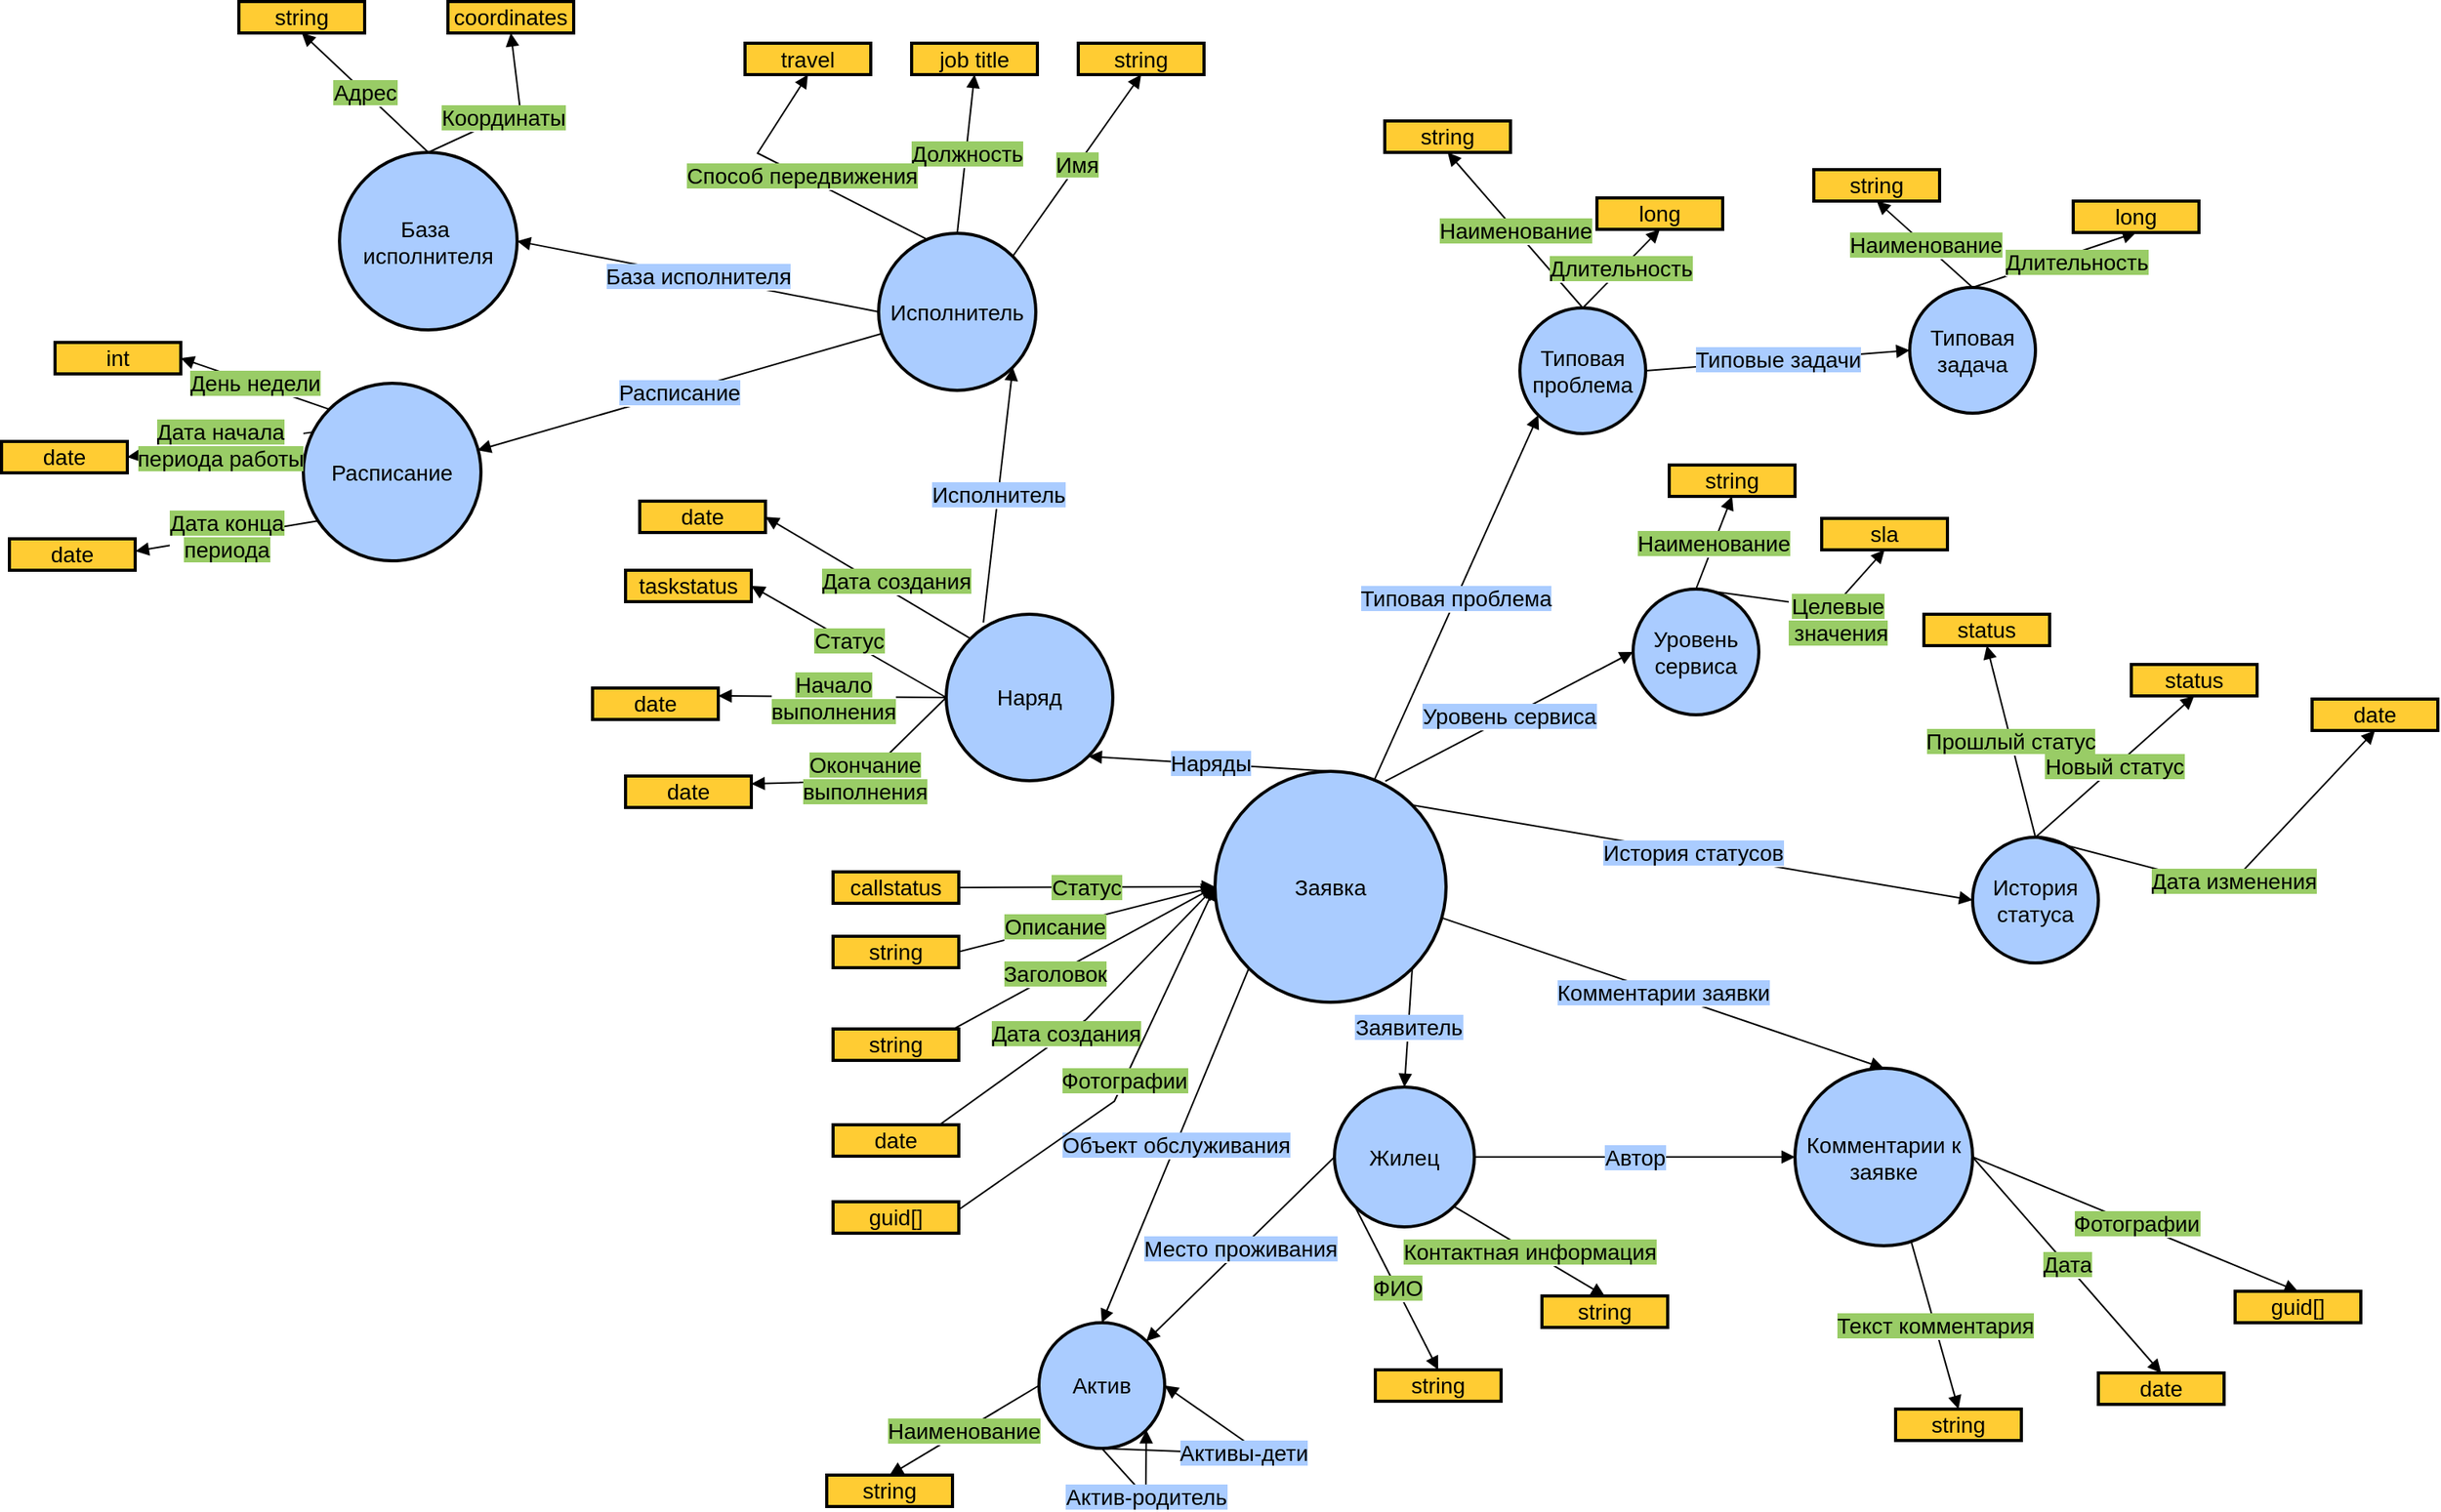 <mxfile version="20.6.2" type="github">
  <diagram id="KUD3AhoBSaxOTvVUXfZx" name="Page-1">
    <mxGraphModel dx="3982" dy="2314" grid="0" gridSize="10" guides="1" tooltips="1" connect="1" arrows="1" fold="1" page="1" pageScale="1" pageWidth="1920" pageHeight="1200" math="0" shadow="0">
      <root>
        <mxCell id="0" />
        <mxCell id="1" parent="0" />
        <mxCell id="smSqM_1HGl521U7xFa03-1" value="Заявка" style="ellipse;whiteSpace=wrap;html=1;rounded=0;shadow=0;glass=0;comic=0;strokeColor=#000000;strokeWidth=2;fillColor=#acf;gradientColor=none;fontSize=14;fontColor=#000000;align=center;" parent="1" vertex="1">
          <mxGeometry x="311" y="435" width="147" height="147" as="geometry" />
        </mxCell>
        <mxCell id="smSqM_1HGl521U7xFa03-2" value="Наряд" style="ellipse;whiteSpace=wrap;html=1;rounded=0;shadow=0;glass=0;comic=0;strokeColor=#000000;strokeWidth=2;fillColor=#acf;gradientColor=none;fontSize=14;fontColor=#000000;align=center;" parent="1" vertex="1">
          <mxGeometry x="140" y="335" width="106" height="106" as="geometry" />
        </mxCell>
        <mxCell id="smSqM_1HGl521U7xFa03-3" value="Исполнитель" style="ellipse;whiteSpace=wrap;html=1;rounded=0;shadow=0;glass=0;comic=0;strokeColor=#000000;strokeWidth=2;fillColor=#acf;gradientColor=none;fontSize=14;fontColor=#000000;align=center;" parent="1" vertex="1">
          <mxGeometry x="97" y="92.5" width="100" height="100" as="geometry" />
        </mxCell>
        <mxCell id="smSqM_1HGl521U7xFa03-4" value="Типовая&lt;br&gt;проблема" style="ellipse;whiteSpace=wrap;html=1;rounded=0;shadow=0;glass=0;comic=0;strokeColor=#000000;strokeWidth=2;fillColor=#acf;gradientColor=none;fontSize=14;fontColor=#000000;align=center;" parent="1" vertex="1">
          <mxGeometry x="505" y="140" width="80" height="80" as="geometry" />
        </mxCell>
        <mxCell id="smSqM_1HGl521U7xFa03-5" value="Типовая задача" style="ellipse;whiteSpace=wrap;html=1;rounded=0;shadow=0;glass=0;comic=0;strokeColor=#000000;strokeWidth=2;fillColor=#acf;gradientColor=none;fontSize=14;fontColor=#000000;align=center;" parent="1" vertex="1">
          <mxGeometry x="753" y="127" width="80" height="80" as="geometry" />
        </mxCell>
        <mxCell id="RWwckuk3q0N2K0_5AZ2J-5" value="&lt;span style=&quot;background-color: rgb(153, 204, 102);&quot;&gt;Заголовок&lt;/span&gt;" style="endArrow=block;html=1;strokeColor=#000000;fontSize=14;fontColor=#000000;endFill=1;rounded=0;entryX=0;entryY=0.5;entryDx=0;entryDy=0;exitX=0.5;exitY=1;exitDx=0;exitDy=0;" parent="1" source="RWwckuk3q0N2K0_5AZ2J-57" target="smSqM_1HGl521U7xFa03-1" edge="1">
          <mxGeometry width="50" height="50" relative="1" as="geometry">
            <mxPoint x="133" y="448" as="sourcePoint" />
            <mxPoint x="282" y="486" as="targetPoint" />
          </mxGeometry>
        </mxCell>
        <mxCell id="RWwckuk3q0N2K0_5AZ2J-7" value="&lt;span style=&quot;background-color: rgb(153 , 204 , 102)&quot;&gt;Описание&lt;br&gt;&lt;/span&gt;" style="endArrow=block;html=1;strokeColor=#000000;fontSize=14;fontColor=#000000;endFill=1;rounded=0;exitX=0.5;exitY=1;exitDx=0;exitDy=0;entryX=0;entryY=0.5;entryDx=0;entryDy=0;" parent="1" source="RWwckuk3q0N2K0_5AZ2J-55" target="smSqM_1HGl521U7xFa03-1" edge="1">
          <mxGeometry width="50" height="50" relative="1" as="geometry">
            <mxPoint x="264" y="408" as="sourcePoint" />
            <mxPoint x="404" y="408" as="targetPoint" />
          </mxGeometry>
        </mxCell>
        <mxCell id="RWwckuk3q0N2K0_5AZ2J-9" value="&lt;span style=&quot;background-color: rgb(153 , 204 , 102)&quot;&gt;Дата создания&lt;/span&gt;" style="endArrow=block;html=1;strokeColor=#000000;fontSize=14;fontColor=#000000;endFill=1;rounded=0;exitX=0.5;exitY=1;exitDx=0;exitDy=0;entryX=0;entryY=0.5;entryDx=0;entryDy=0;" parent="1" source="RWwckuk3q0N2K0_5AZ2J-58" target="smSqM_1HGl521U7xFa03-1" edge="1">
          <mxGeometry width="50" height="50" relative="1" as="geometry">
            <mxPoint x="173" y="497" as="sourcePoint" />
            <mxPoint x="332" y="529" as="targetPoint" />
            <Array as="points">
              <mxPoint x="229" y="593" />
            </Array>
          </mxGeometry>
        </mxCell>
        <mxCell id="RWwckuk3q0N2K0_5AZ2J-12" value="&lt;span style=&quot;background-color: rgb(170 , 204 , 255)&quot;&gt;Наряды&lt;br&gt;&lt;/span&gt;" style="endArrow=block;html=1;strokeColor=#000000;fontSize=14;fontColor=#000000;endFill=1;rounded=0;exitX=0.5;exitY=0;exitDx=0;exitDy=0;entryX=1;entryY=1;entryDx=0;entryDy=0;" parent="1" source="smSqM_1HGl521U7xFa03-1" target="smSqM_1HGl521U7xFa03-2" edge="1">
          <mxGeometry width="50" height="50" relative="1" as="geometry">
            <mxPoint x="290" y="346" as="sourcePoint" />
            <mxPoint x="430" y="346" as="targetPoint" />
          </mxGeometry>
        </mxCell>
        <mxCell id="RWwckuk3q0N2K0_5AZ2J-13" value="Комментарии к заявке" style="ellipse;whiteSpace=wrap;html=1;rounded=0;shadow=0;glass=0;comic=0;strokeColor=#000000;strokeWidth=2;fillColor=#acf;gradientColor=none;fontSize=14;fontColor=#000000;align=center;" parent="1" vertex="1">
          <mxGeometry x="680" y="624" width="113" height="113" as="geometry" />
        </mxCell>
        <mxCell id="RWwckuk3q0N2K0_5AZ2J-14" value="&lt;span style=&quot;background-color: rgb(170 , 204 , 255)&quot;&gt;Типовая проблема&lt;/span&gt;" style="endArrow=block;html=1;strokeColor=#000000;fontSize=14;fontColor=#000000;endFill=1;rounded=0;exitX=0.687;exitY=0.043;exitDx=0;exitDy=0;exitPerimeter=0;entryX=0;entryY=1;entryDx=0;entryDy=0;" parent="1" source="smSqM_1HGl521U7xFa03-1" target="smSqM_1HGl521U7xFa03-4" edge="1">
          <mxGeometry width="50" height="50" relative="1" as="geometry">
            <mxPoint x="451" y="410" as="sourcePoint" />
            <mxPoint x="591" y="410" as="targetPoint" />
          </mxGeometry>
        </mxCell>
        <mxCell id="RWwckuk3q0N2K0_5AZ2J-17" value="&lt;span style=&quot;background-color: rgb(153 , 204 , 102)&quot;&gt;Наименование&lt;/span&gt;" style="endArrow=block;html=1;strokeColor=#000000;fontSize=14;fontColor=#000000;endFill=1;rounded=0;entryX=0.5;entryY=1;entryDx=0;entryDy=0;exitX=0.5;exitY=0;exitDx=0;exitDy=0;" parent="1" source="smSqM_1HGl521U7xFa03-4" target="RWwckuk3q0N2K0_5AZ2J-63" edge="1">
          <mxGeometry width="50" height="50" relative="1" as="geometry">
            <mxPoint x="416" y="147" as="sourcePoint" />
            <mxPoint x="507" y="71" as="targetPoint" />
          </mxGeometry>
        </mxCell>
        <mxCell id="RWwckuk3q0N2K0_5AZ2J-18" value="&lt;span style=&quot;background-color: rgb(153 , 204 , 102)&quot;&gt;Длительность&lt;br&gt;&lt;/span&gt;" style="endArrow=block;html=1;strokeColor=#000000;fontSize=14;fontColor=#000000;endFill=1;rounded=0;exitX=0.5;exitY=0;exitDx=0;exitDy=0;entryX=0.5;entryY=1;entryDx=0;entryDy=0;" parent="1" source="smSqM_1HGl521U7xFa03-4" target="RWwckuk3q0N2K0_5AZ2J-64" edge="1">
          <mxGeometry width="50" height="50" relative="1" as="geometry">
            <mxPoint x="601" y="138" as="sourcePoint" />
            <mxPoint x="634" y="110" as="targetPoint" />
          </mxGeometry>
        </mxCell>
        <mxCell id="RWwckuk3q0N2K0_5AZ2J-21" value="&lt;span style=&quot;background-color: rgb(153, 204, 102);&quot;&gt;Наименование&lt;/span&gt;" style="endArrow=block;html=1;strokeColor=#000000;fontSize=14;fontColor=#000000;endFill=1;rounded=0;exitX=0.5;exitY=0;exitDx=0;exitDy=0;entryX=0.5;entryY=1;entryDx=0;entryDy=0;" parent="1" source="smSqM_1HGl521U7xFa03-5" target="RWwckuk3q0N2K0_5AZ2J-66" edge="1">
          <mxGeometry width="50" height="50" relative="1" as="geometry">
            <mxPoint x="664" y="272" as="sourcePoint" />
            <mxPoint x="778" y="54" as="targetPoint" />
          </mxGeometry>
        </mxCell>
        <mxCell id="RWwckuk3q0N2K0_5AZ2J-22" value="&lt;span style=&quot;background-color: rgb(153 , 204 , 102)&quot;&gt;Длительность&lt;br&gt;&lt;/span&gt;" style="endArrow=block;html=1;strokeColor=#000000;fontSize=14;fontColor=#000000;endFill=1;rounded=0;exitX=0.5;exitY=0;exitDx=0;exitDy=0;entryX=0.5;entryY=1;entryDx=0;entryDy=0;" parent="1" source="smSqM_1HGl521U7xFa03-5" target="RWwckuk3q0N2K0_5AZ2J-67" edge="1">
          <mxGeometry x="0.257" y="-6" width="50" height="50" relative="1" as="geometry">
            <mxPoint x="912" y="198" as="sourcePoint" />
            <mxPoint x="905" y="93" as="targetPoint" />
            <mxPoint x="-1" as="offset" />
          </mxGeometry>
        </mxCell>
        <mxCell id="RWwckuk3q0N2K0_5AZ2J-23" value="&lt;span style=&quot;background-color: rgb(170 , 204 , 255)&quot;&gt;Типовые задачи&lt;/span&gt;" style="endArrow=block;html=1;strokeColor=#000000;fontSize=14;fontColor=#000000;endFill=1;rounded=0;exitX=1;exitY=0.5;exitDx=0;exitDy=0;entryX=0;entryY=0.5;entryDx=0;entryDy=0;" parent="1" source="smSqM_1HGl521U7xFa03-4" target="smSqM_1HGl521U7xFa03-5" edge="1">
          <mxGeometry width="50" height="50" relative="1" as="geometry">
            <mxPoint x="639" y="322" as="sourcePoint" />
            <mxPoint x="779" y="322" as="targetPoint" />
          </mxGeometry>
        </mxCell>
        <mxCell id="RWwckuk3q0N2K0_5AZ2J-24" value="История статуса" style="ellipse;whiteSpace=wrap;html=1;rounded=0;shadow=0;glass=0;comic=0;strokeColor=#000000;strokeWidth=2;fillColor=#acf;gradientColor=none;fontSize=14;fontColor=#000000;align=center;" parent="1" vertex="1">
          <mxGeometry x="793" y="477" width="80" height="80" as="geometry" />
        </mxCell>
        <mxCell id="RWwckuk3q0N2K0_5AZ2J-28" value="&lt;span style=&quot;background-color: rgb(153, 204, 102);&quot;&gt;Прошлый статус&lt;/span&gt;" style="endArrow=block;html=1;strokeColor=#000000;fontSize=14;fontColor=#000000;endFill=1;rounded=0;exitX=0.5;exitY=0;exitDx=0;exitDy=0;entryX=0.5;entryY=1;entryDx=0;entryDy=0;" parent="1" source="RWwckuk3q0N2K0_5AZ2J-24" target="RWwckuk3q0N2K0_5AZ2J-60" edge="1">
          <mxGeometry width="50" height="50" relative="1" as="geometry">
            <mxPoint x="618" y="508" as="sourcePoint" />
            <mxPoint x="758" y="508" as="targetPoint" />
          </mxGeometry>
        </mxCell>
        <mxCell id="RWwckuk3q0N2K0_5AZ2J-29" value="&lt;span style=&quot;background-color: rgb(153 , 204 , 102)&quot;&gt;Новый статус&lt;/span&gt;" style="endArrow=block;html=1;strokeColor=#000000;fontSize=14;fontColor=#000000;endFill=1;rounded=0;exitX=0.5;exitY=0;exitDx=0;exitDy=0;entryX=0.5;entryY=1;entryDx=0;entryDy=0;" parent="1" source="RWwckuk3q0N2K0_5AZ2J-24" target="RWwckuk3q0N2K0_5AZ2J-61" edge="1">
          <mxGeometry width="50" height="50" relative="1" as="geometry">
            <mxPoint x="834" y="578" as="sourcePoint" />
            <mxPoint x="974" y="578" as="targetPoint" />
          </mxGeometry>
        </mxCell>
        <mxCell id="RWwckuk3q0N2K0_5AZ2J-31" value="&lt;span style=&quot;background-color: rgb(153 , 204 , 102)&quot;&gt;Дата изменения&lt;/span&gt;" style="endArrow=block;html=1;strokeColor=#000000;fontSize=14;fontColor=#000000;endFill=1;rounded=0;exitX=0.5;exitY=0;exitDx=0;exitDy=0;entryX=0.5;entryY=1;entryDx=0;entryDy=0;" parent="1" source="RWwckuk3q0N2K0_5AZ2J-24" target="RWwckuk3q0N2K0_5AZ2J-62" edge="1">
          <mxGeometry width="50" height="50" relative="1" as="geometry">
            <mxPoint x="982" y="548" as="sourcePoint" />
            <mxPoint x="1122" y="548" as="targetPoint" />
            <Array as="points">
              <mxPoint x="955" y="509" />
            </Array>
          </mxGeometry>
        </mxCell>
        <mxCell id="RWwckuk3q0N2K0_5AZ2J-32" value="&lt;span style=&quot;background-color: rgb(170 , 204 , 255)&quot;&gt;История статусов&lt;/span&gt;" style="endArrow=block;html=1;strokeColor=#000000;fontSize=14;fontColor=#000000;endFill=1;rounded=0;exitX=1;exitY=0;exitDx=0;exitDy=0;entryX=0;entryY=0.5;entryDx=0;entryDy=0;" parent="1" source="smSqM_1HGl521U7xFa03-1" target="RWwckuk3q0N2K0_5AZ2J-24" edge="1">
          <mxGeometry width="50" height="50" relative="1" as="geometry">
            <mxPoint x="581" y="530" as="sourcePoint" />
            <mxPoint x="721" y="530" as="targetPoint" />
          </mxGeometry>
        </mxCell>
        <mxCell id="RWwckuk3q0N2K0_5AZ2J-33" value="Жилец" style="ellipse;whiteSpace=wrap;html=1;rounded=0;shadow=0;glass=0;comic=0;strokeColor=#000000;strokeWidth=2;fillColor=#acf;gradientColor=none;fontSize=14;fontColor=#000000;align=center;" parent="1" vertex="1">
          <mxGeometry x="387" y="636" width="89" height="89" as="geometry" />
        </mxCell>
        <mxCell id="RWwckuk3q0N2K0_5AZ2J-38" value="&lt;span style=&quot;background-color: rgb(153 , 204 , 102)&quot;&gt;ФИО&lt;/span&gt;" style="endArrow=block;html=1;strokeColor=#000000;fontSize=14;fontColor=#000000;endFill=1;rounded=0;entryX=0.5;entryY=0;entryDx=0;entryDy=0;exitX=0;exitY=1;exitDx=0;exitDy=0;" parent="1" source="RWwckuk3q0N2K0_5AZ2J-33" target="RWwckuk3q0N2K0_5AZ2J-75" edge="1">
          <mxGeometry width="50" height="50" relative="1" as="geometry">
            <mxPoint x="335" y="709" as="sourcePoint" />
            <mxPoint x="440" y="798" as="targetPoint" />
          </mxGeometry>
        </mxCell>
        <mxCell id="RWwckuk3q0N2K0_5AZ2J-39" value="&lt;span style=&quot;background-color: rgb(153 , 204 , 102)&quot;&gt;Контактная информация&lt;/span&gt;" style="endArrow=block;html=1;strokeColor=#000000;fontSize=14;fontColor=#000000;endFill=1;rounded=0;exitX=1;exitY=1;exitDx=0;exitDy=0;entryX=0.5;entryY=0;entryDx=0;entryDy=0;" parent="1" source="RWwckuk3q0N2K0_5AZ2J-33" target="RWwckuk3q0N2K0_5AZ2J-76" edge="1">
          <mxGeometry width="50" height="50" relative="1" as="geometry">
            <mxPoint x="583" y="723" as="sourcePoint" />
            <mxPoint x="587" y="802" as="targetPoint" />
          </mxGeometry>
        </mxCell>
        <mxCell id="RWwckuk3q0N2K0_5AZ2J-40" value="Актив" style="ellipse;whiteSpace=wrap;html=1;rounded=0;shadow=0;glass=0;comic=0;strokeColor=#000000;strokeWidth=2;fillColor=#acf;gradientColor=none;fontSize=14;fontColor=#000000;align=center;" parent="1" vertex="1">
          <mxGeometry x="199" y="786" width="80" height="80" as="geometry" />
        </mxCell>
        <mxCell id="RWwckuk3q0N2K0_5AZ2J-42" value="&lt;span style=&quot;background-color: rgb(170 , 204 , 255)&quot;&gt;Актив-родитель&lt;/span&gt;" style="endArrow=block;html=1;strokeColor=#000000;fontSize=14;fontColor=#000000;endFill=1;rounded=0;exitX=0.5;exitY=1;exitDx=0;exitDy=0;entryX=1;entryY=1;entryDx=0;entryDy=0;" parent="1" source="RWwckuk3q0N2K0_5AZ2J-40" target="RWwckuk3q0N2K0_5AZ2J-40" edge="1">
          <mxGeometry width="50" height="50" relative="1" as="geometry">
            <mxPoint x="53" y="725" as="sourcePoint" />
            <mxPoint x="193" y="725" as="targetPoint" />
            <Array as="points">
              <mxPoint x="267" y="897" />
            </Array>
          </mxGeometry>
        </mxCell>
        <mxCell id="RWwckuk3q0N2K0_5AZ2J-43" value="&lt;span style=&quot;background-color: rgb(170 , 204 , 255)&quot;&gt;Активы-дети&lt;/span&gt;" style="endArrow=block;html=1;strokeColor=#000000;fontSize=14;fontColor=#000000;endFill=1;rounded=0;exitX=0.5;exitY=1;exitDx=0;exitDy=0;entryX=1;entryY=0.5;entryDx=0;entryDy=0;" parent="1" source="RWwckuk3q0N2K0_5AZ2J-40" target="RWwckuk3q0N2K0_5AZ2J-40" edge="1">
          <mxGeometry width="50" height="50" relative="1" as="geometry">
            <mxPoint x="94" y="919" as="sourcePoint" />
            <mxPoint x="234" y="919" as="targetPoint" />
            <Array as="points">
              <mxPoint x="342" y="870" />
            </Array>
          </mxGeometry>
        </mxCell>
        <mxCell id="RWwckuk3q0N2K0_5AZ2J-45" value="&lt;span style=&quot;background-color: rgb(153 , 204 , 102)&quot;&gt;Наименование&lt;/span&gt;" style="endArrow=block;html=1;strokeColor=#000000;fontSize=14;fontColor=#000000;endFill=1;rounded=0;entryX=0.5;entryY=0;entryDx=0;entryDy=0;exitX=0;exitY=0.5;exitDx=0;exitDy=0;" parent="1" source="RWwckuk3q0N2K0_5AZ2J-40" target="RWwckuk3q0N2K0_5AZ2J-77" edge="1">
          <mxGeometry width="50" height="50" relative="1" as="geometry">
            <mxPoint x="21" y="807" as="sourcePoint" />
            <mxPoint x="106" y="890" as="targetPoint" />
          </mxGeometry>
        </mxCell>
        <mxCell id="RWwckuk3q0N2K0_5AZ2J-46" value="&lt;span style=&quot;background-color: rgb(170 , 204 , 255)&quot;&gt;Место проживания&lt;/span&gt;" style="endArrow=block;html=1;strokeColor=#000000;fontSize=14;fontColor=#000000;endFill=1;rounded=0;exitX=0;exitY=0.5;exitDx=0;exitDy=0;entryX=1;entryY=0;entryDx=0;entryDy=0;" parent="1" source="RWwckuk3q0N2K0_5AZ2J-33" target="RWwckuk3q0N2K0_5AZ2J-40" edge="1">
          <mxGeometry width="50" height="50" relative="1" as="geometry">
            <mxPoint x="201" y="720" as="sourcePoint" />
            <mxPoint x="341" y="720" as="targetPoint" />
          </mxGeometry>
        </mxCell>
        <mxCell id="RWwckuk3q0N2K0_5AZ2J-47" value="&lt;span style=&quot;background-color: rgb(170, 204, 255);&quot;&gt;Заявитель&lt;/span&gt;" style="endArrow=block;html=1;strokeColor=#000000;fontSize=14;fontColor=#000000;endFill=1;rounded=0;entryX=0.5;entryY=0;entryDx=0;entryDy=0;exitX=1;exitY=1;exitDx=0;exitDy=0;" parent="1" source="smSqM_1HGl521U7xFa03-1" target="RWwckuk3q0N2K0_5AZ2J-33" edge="1">
          <mxGeometry width="50" height="50" relative="1" as="geometry">
            <mxPoint x="398" y="680" as="sourcePoint" />
            <mxPoint x="538" y="680" as="targetPoint" />
          </mxGeometry>
        </mxCell>
        <mxCell id="RWwckuk3q0N2K0_5AZ2J-48" value="&lt;span style=&quot;background-color: rgb(170, 204, 255);&quot;&gt;Объект обслуживания&lt;/span&gt;" style="endArrow=block;html=1;strokeColor=#000000;fontSize=14;fontColor=#000000;endFill=1;rounded=0;entryX=0.5;entryY=0;entryDx=0;entryDy=0;exitX=0;exitY=1;exitDx=0;exitDy=0;" parent="1" source="smSqM_1HGl521U7xFa03-1" target="RWwckuk3q0N2K0_5AZ2J-40" edge="1">
          <mxGeometry width="50" height="50" relative="1" as="geometry">
            <mxPoint x="348" y="779" as="sourcePoint" />
            <mxPoint x="488" y="779" as="targetPoint" />
          </mxGeometry>
        </mxCell>
        <mxCell id="RWwckuk3q0N2K0_5AZ2J-50" value="&lt;span style=&quot;background-color: rgb(170 , 204 , 255)&quot;&gt;Комментарии заявки&lt;/span&gt;" style="endArrow=block;html=1;strokeColor=#000000;fontSize=14;fontColor=#000000;endFill=1;rounded=0;exitX=0.977;exitY=0.633;exitDx=0;exitDy=0;exitPerimeter=0;entryX=0.5;entryY=0;entryDx=0;entryDy=0;" parent="1" source="smSqM_1HGl521U7xFa03-1" target="RWwckuk3q0N2K0_5AZ2J-13" edge="1">
          <mxGeometry width="50" height="50" relative="1" as="geometry">
            <mxPoint x="524" y="597" as="sourcePoint" />
            <mxPoint x="664" y="597" as="targetPoint" />
          </mxGeometry>
        </mxCell>
        <mxCell id="RWwckuk3q0N2K0_5AZ2J-51" value="&lt;span style=&quot;background-color: rgb(170 , 204 , 255)&quot;&gt;Автор&lt;br&gt;&lt;/span&gt;" style="endArrow=block;html=1;strokeColor=#000000;fontSize=14;fontColor=#000000;endFill=1;rounded=0;exitX=1;exitY=0.5;exitDx=0;exitDy=0;entryX=0;entryY=0.5;entryDx=0;entryDy=0;" parent="1" source="RWwckuk3q0N2K0_5AZ2J-33" target="RWwckuk3q0N2K0_5AZ2J-13" edge="1">
          <mxGeometry width="50" height="50" relative="1" as="geometry">
            <mxPoint x="516" y="662" as="sourcePoint" />
            <mxPoint x="656" y="662" as="targetPoint" />
          </mxGeometry>
        </mxCell>
        <mxCell id="RWwckuk3q0N2K0_5AZ2J-53" value="&lt;span style=&quot;background-color: rgb(153 , 204 , 102)&quot;&gt;Текст комментария&lt;/span&gt;" style="endArrow=block;html=1;strokeColor=#000000;fontSize=14;fontColor=#000000;endFill=1;rounded=0;exitX=0.655;exitY=0.979;exitDx=0;exitDy=0;exitPerimeter=0;entryX=0.5;entryY=0;entryDx=0;entryDy=0;" parent="1" source="RWwckuk3q0N2K0_5AZ2J-13" target="RWwckuk3q0N2K0_5AZ2J-70" edge="1">
          <mxGeometry width="50" height="50" relative="1" as="geometry">
            <mxPoint x="797" y="768" as="sourcePoint" />
            <mxPoint x="793" y="857" as="targetPoint" />
          </mxGeometry>
        </mxCell>
        <mxCell id="RWwckuk3q0N2K0_5AZ2J-55" value="string" style="whiteSpace=wrap;html=1;rounded=0;shadow=0;glass=0;comic=0;strokeColor=#000000;strokeWidth=2;fillColor=#fc3;gradientColor=none;fontSize=14;fontColor=#000000;align=center;" parent="1" vertex="1">
          <mxGeometry x="68" y="540" width="80" height="20" as="geometry" />
        </mxCell>
        <mxCell id="RWwckuk3q0N2K0_5AZ2J-57" value="string" style="whiteSpace=wrap;html=1;rounded=0;shadow=0;glass=0;comic=0;strokeColor=#000000;strokeWidth=2;fillColor=#fc3;gradientColor=none;fontSize=14;fontColor=#000000;align=center;" parent="1" vertex="1">
          <mxGeometry x="68" y="599" width="80" height="20" as="geometry" />
        </mxCell>
        <mxCell id="RWwckuk3q0N2K0_5AZ2J-58" value="date" style="whiteSpace=wrap;html=1;rounded=0;shadow=0;glass=0;comic=0;strokeColor=#000000;strokeWidth=2;fillColor=#fc3;gradientColor=none;fontSize=14;fontColor=#000000;align=center;" parent="1" vertex="1">
          <mxGeometry x="68" y="660" width="80" height="20" as="geometry" />
        </mxCell>
        <mxCell id="RWwckuk3q0N2K0_5AZ2J-60" value="status" style="whiteSpace=wrap;html=1;rounded=0;shadow=0;glass=0;comic=0;strokeColor=#000000;strokeWidth=2;fillColor=#fc3;gradientColor=none;fontSize=14;fontColor=#000000;align=center;" parent="1" vertex="1">
          <mxGeometry x="762" y="335" width="80" height="20" as="geometry" />
        </mxCell>
        <mxCell id="RWwckuk3q0N2K0_5AZ2J-61" value="status" style="whiteSpace=wrap;html=1;rounded=0;shadow=0;glass=0;comic=0;strokeColor=#000000;strokeWidth=2;fillColor=#fc3;gradientColor=none;fontSize=14;fontColor=#000000;align=center;" parent="1" vertex="1">
          <mxGeometry x="894" y="367" width="80" height="20" as="geometry" />
        </mxCell>
        <mxCell id="RWwckuk3q0N2K0_5AZ2J-62" value="date" style="whiteSpace=wrap;html=1;rounded=0;shadow=0;glass=0;comic=0;strokeColor=#000000;strokeWidth=2;fillColor=#fc3;gradientColor=none;fontSize=14;fontColor=#000000;align=center;" parent="1" vertex="1">
          <mxGeometry x="1009" y="389" width="80" height="20" as="geometry" />
        </mxCell>
        <mxCell id="RWwckuk3q0N2K0_5AZ2J-63" value="string" style="whiteSpace=wrap;html=1;rounded=0;shadow=0;glass=0;comic=0;strokeColor=#000000;strokeWidth=2;fillColor=#fc3;gradientColor=none;fontSize=14;fontColor=#000000;align=center;" parent="1" vertex="1">
          <mxGeometry x="419" y="21" width="80" height="20" as="geometry" />
        </mxCell>
        <mxCell id="RWwckuk3q0N2K0_5AZ2J-64" value="long" style="whiteSpace=wrap;html=1;rounded=0;shadow=0;glass=0;comic=0;strokeColor=#000000;strokeWidth=2;fillColor=#fc3;gradientColor=none;fontSize=14;fontColor=#000000;align=center;" parent="1" vertex="1">
          <mxGeometry x="554" y="70" width="80" height="20" as="geometry" />
        </mxCell>
        <mxCell id="RWwckuk3q0N2K0_5AZ2J-66" value="string" style="whiteSpace=wrap;html=1;rounded=0;shadow=0;glass=0;comic=0;strokeColor=#000000;strokeWidth=2;fillColor=#fc3;gradientColor=none;fontSize=14;fontColor=#000000;align=center;" parent="1" vertex="1">
          <mxGeometry x="692" y="52" width="80" height="20" as="geometry" />
        </mxCell>
        <mxCell id="RWwckuk3q0N2K0_5AZ2J-67" value="long" style="whiteSpace=wrap;html=1;rounded=0;shadow=0;glass=0;comic=0;strokeColor=#000000;strokeWidth=2;fillColor=#fc3;gradientColor=none;fontSize=14;fontColor=#000000;align=center;" parent="1" vertex="1">
          <mxGeometry x="857" y="72" width="80" height="20" as="geometry" />
        </mxCell>
        <mxCell id="RWwckuk3q0N2K0_5AZ2J-70" value="string" style="whiteSpace=wrap;html=1;rounded=0;shadow=0;glass=0;comic=0;strokeColor=#000000;strokeWidth=2;fillColor=#fc3;gradientColor=none;fontSize=14;fontColor=#000000;align=center;" parent="1" vertex="1">
          <mxGeometry x="744" y="841" width="80" height="20" as="geometry" />
        </mxCell>
        <mxCell id="RWwckuk3q0N2K0_5AZ2J-71" value="date" style="whiteSpace=wrap;html=1;rounded=0;shadow=0;glass=0;comic=0;strokeColor=#000000;strokeWidth=2;fillColor=#fc3;gradientColor=none;fontSize=14;fontColor=#000000;align=center;" parent="1" vertex="1">
          <mxGeometry x="873" y="818" width="80" height="20" as="geometry" />
        </mxCell>
        <mxCell id="RWwckuk3q0N2K0_5AZ2J-72" value="&lt;span style=&quot;background-color: rgb(153, 204, 102);&quot;&gt;Дата&lt;/span&gt;" style="endArrow=block;html=1;strokeColor=#000000;fontSize=14;fontColor=#000000;endFill=1;rounded=0;exitX=1;exitY=0.5;exitDx=0;exitDy=0;entryX=0.5;entryY=0;entryDx=0;entryDy=0;" parent="1" source="RWwckuk3q0N2K0_5AZ2J-13" target="RWwckuk3q0N2K0_5AZ2J-71" edge="1">
          <mxGeometry width="50" height="50" relative="1" as="geometry">
            <mxPoint x="866" y="731" as="sourcePoint" />
            <mxPoint x="1006" y="731" as="targetPoint" />
          </mxGeometry>
        </mxCell>
        <mxCell id="RWwckuk3q0N2K0_5AZ2J-73" value="guid[]" style="whiteSpace=wrap;html=1;rounded=0;shadow=0;glass=0;comic=0;strokeColor=#000000;strokeWidth=2;fillColor=#fc3;gradientColor=none;fontSize=14;fontColor=#000000;align=center;" parent="1" vertex="1">
          <mxGeometry x="960" y="766" width="80" height="20" as="geometry" />
        </mxCell>
        <mxCell id="RWwckuk3q0N2K0_5AZ2J-74" value="&lt;span style=&quot;background-color: rgb(153 , 204 , 102)&quot;&gt;Фотографии&lt;/span&gt;" style="endArrow=block;html=1;strokeColor=#000000;fontSize=14;fontColor=#000000;endFill=1;rounded=0;exitX=1;exitY=0.5;exitDx=0;exitDy=0;entryX=0.5;entryY=0;entryDx=0;entryDy=0;" parent="1" source="RWwckuk3q0N2K0_5AZ2J-13" target="RWwckuk3q0N2K0_5AZ2J-73" edge="1">
          <mxGeometry width="50" height="50" relative="1" as="geometry">
            <mxPoint x="889" y="683" as="sourcePoint" />
            <mxPoint x="1029" y="683" as="targetPoint" />
          </mxGeometry>
        </mxCell>
        <mxCell id="RWwckuk3q0N2K0_5AZ2J-75" value="string" style="whiteSpace=wrap;html=1;rounded=0;shadow=0;glass=0;comic=0;strokeColor=#000000;strokeWidth=2;fillColor=#fc3;gradientColor=none;fontSize=14;fontColor=#000000;align=center;" parent="1" vertex="1">
          <mxGeometry x="413" y="816" width="80" height="20" as="geometry" />
        </mxCell>
        <mxCell id="RWwckuk3q0N2K0_5AZ2J-76" value="string" style="whiteSpace=wrap;html=1;rounded=0;shadow=0;glass=0;comic=0;strokeColor=#000000;strokeWidth=2;fillColor=#fc3;gradientColor=none;fontSize=14;fontColor=#000000;align=center;" parent="1" vertex="1">
          <mxGeometry x="519" y="769" width="80" height="20" as="geometry" />
        </mxCell>
        <mxCell id="RWwckuk3q0N2K0_5AZ2J-77" value="string" style="whiteSpace=wrap;html=1;rounded=0;shadow=0;glass=0;comic=0;strokeColor=#000000;strokeWidth=2;fillColor=#fc3;gradientColor=none;fontSize=14;fontColor=#000000;align=center;" parent="1" vertex="1">
          <mxGeometry x="64" y="883" width="80" height="20" as="geometry" />
        </mxCell>
        <mxCell id="RWwckuk3q0N2K0_5AZ2J-79" value="&lt;span style=&quot;background-color: rgb(170 , 204 , 255)&quot;&gt;Исполнитель&lt;/span&gt;" style="endArrow=block;html=1;strokeColor=#000000;fontSize=14;fontColor=#000000;endFill=1;rounded=0;exitX=0.223;exitY=0.05;exitDx=0;exitDy=0;exitPerimeter=0;entryX=1;entryY=1;entryDx=0;entryDy=0;" parent="1" source="smSqM_1HGl521U7xFa03-2" target="smSqM_1HGl521U7xFa03-3" edge="1">
          <mxGeometry width="50" height="50" relative="1" as="geometry">
            <mxPoint x="197" y="128" as="sourcePoint" />
            <mxPoint x="337" y="128" as="targetPoint" />
          </mxGeometry>
        </mxCell>
        <mxCell id="RWwckuk3q0N2K0_5AZ2J-80" value="job title" style="whiteSpace=wrap;html=1;rounded=0;shadow=0;glass=0;comic=0;strokeColor=#000000;strokeWidth=2;fillColor=#fc3;gradientColor=none;fontSize=14;fontColor=#000000;align=center;" parent="1" vertex="1">
          <mxGeometry x="118" y="-28.5" width="80" height="20" as="geometry" />
        </mxCell>
        <mxCell id="RWwckuk3q0N2K0_5AZ2J-81" value="&lt;span style=&quot;background-color: rgb(153, 204, 102);&quot;&gt;Должность&lt;br&gt;&lt;/span&gt;" style="endArrow=block;html=1;strokeColor=#000000;fontSize=14;fontColor=#000000;endFill=1;rounded=0;exitX=0.5;exitY=0;exitDx=0;exitDy=0;entryX=0.5;entryY=1;entryDx=0;entryDy=0;" parent="1" source="smSqM_1HGl521U7xFa03-3" target="RWwckuk3q0N2K0_5AZ2J-80" edge="1">
          <mxGeometry width="50" height="50" relative="1" as="geometry">
            <mxPoint x="214" y="37.5" as="sourcePoint" />
            <mxPoint x="354" y="37.5" as="targetPoint" />
          </mxGeometry>
        </mxCell>
        <mxCell id="RWwckuk3q0N2K0_5AZ2J-82" value="string" style="whiteSpace=wrap;html=1;rounded=0;shadow=0;glass=0;comic=0;strokeColor=#000000;strokeWidth=2;fillColor=#fc3;gradientColor=none;fontSize=14;fontColor=#000000;align=center;" parent="1" vertex="1">
          <mxGeometry x="224" y="-28.5" width="80" height="20" as="geometry" />
        </mxCell>
        <mxCell id="RWwckuk3q0N2K0_5AZ2J-83" value="&lt;span style=&quot;background-color: rgb(153 , 204 , 102)&quot;&gt;Имя&lt;/span&gt;" style="endArrow=block;html=1;strokeColor=#000000;fontSize=14;fontColor=#000000;endFill=1;rounded=0;exitX=1;exitY=0;exitDx=0;exitDy=0;entryX=0.5;entryY=1;entryDx=0;entryDy=0;" parent="1" source="smSqM_1HGl521U7xFa03-3" target="RWwckuk3q0N2K0_5AZ2J-82" edge="1">
          <mxGeometry width="50" height="50" relative="1" as="geometry">
            <mxPoint x="195" y="56.5" as="sourcePoint" />
            <mxPoint x="335" y="56.5" as="targetPoint" />
          </mxGeometry>
        </mxCell>
        <mxCell id="RWwckuk3q0N2K0_5AZ2J-84" value="travel" style="whiteSpace=wrap;html=1;rounded=0;shadow=0;glass=0;comic=0;strokeColor=#000000;strokeWidth=2;fillColor=#fc3;gradientColor=none;fontSize=14;fontColor=#000000;align=center;" parent="1" vertex="1">
          <mxGeometry x="12" y="-28.5" width="80" height="20" as="geometry" />
        </mxCell>
        <mxCell id="RWwckuk3q0N2K0_5AZ2J-85" value="&lt;span style=&quot;background-color: rgb(153 , 204 , 102)&quot;&gt;Способ передвижения&lt;/span&gt;" style="endArrow=block;html=1;strokeColor=#000000;fontSize=14;fontColor=#000000;endFill=1;rounded=0;entryX=0.5;entryY=1;entryDx=0;entryDy=0;exitX=0.317;exitY=0.043;exitDx=0;exitDy=0;exitPerimeter=0;" parent="1" source="smSqM_1HGl521U7xFa03-3" target="RWwckuk3q0N2K0_5AZ2J-84" edge="1">
          <mxGeometry width="50" height="50" relative="1" as="geometry">
            <mxPoint x="-31" y="70.5" as="sourcePoint" />
            <mxPoint x="109" y="70.5" as="targetPoint" />
            <Array as="points">
              <mxPoint x="20" y="41.5" />
            </Array>
          </mxGeometry>
        </mxCell>
        <mxCell id="RWwckuk3q0N2K0_5AZ2J-86" value="date" style="whiteSpace=wrap;html=1;rounded=0;shadow=0;glass=0;comic=0;strokeColor=#000000;strokeWidth=2;fillColor=#fc3;gradientColor=none;fontSize=14;fontColor=#000000;align=center;" parent="1" vertex="1">
          <mxGeometry x="-55" y="263" width="80" height="20" as="geometry" />
        </mxCell>
        <mxCell id="RWwckuk3q0N2K0_5AZ2J-87" value="&lt;span style=&quot;background-color: rgb(153, 204, 102);&quot;&gt;Дата создания&lt;/span&gt;" style="endArrow=block;html=1;strokeColor=#000000;fontSize=14;fontColor=#000000;endFill=1;rounded=0;exitX=0;exitY=0;exitDx=0;exitDy=0;entryX=1;entryY=0.5;entryDx=0;entryDy=0;" parent="1" source="smSqM_1HGl521U7xFa03-2" target="RWwckuk3q0N2K0_5AZ2J-86" edge="1">
          <mxGeometry x="-0.223" y="-7" width="50" height="50" relative="1" as="geometry">
            <mxPoint x="-41" y="292" as="sourcePoint" />
            <mxPoint x="99" y="292" as="targetPoint" />
            <mxPoint as="offset" />
          </mxGeometry>
        </mxCell>
        <mxCell id="RWwckuk3q0N2K0_5AZ2J-88" value="taskstatus" style="whiteSpace=wrap;html=1;rounded=0;shadow=0;glass=0;comic=0;strokeColor=#000000;strokeWidth=2;fillColor=#fc3;gradientColor=none;fontSize=14;fontColor=#000000;align=center;" parent="1" vertex="1">
          <mxGeometry x="-64" y="307" width="80" height="20" as="geometry" />
        </mxCell>
        <mxCell id="RWwckuk3q0N2K0_5AZ2J-89" value="&lt;span style=&quot;background-color: rgb(153 , 204 , 102)&quot;&gt;Статус&lt;/span&gt;" style="endArrow=block;html=1;strokeColor=#000000;fontSize=14;fontColor=#000000;endFill=1;rounded=0;exitX=0;exitY=0.5;exitDx=0;exitDy=0;entryX=1;entryY=0.5;entryDx=0;entryDy=0;" parent="1" source="smSqM_1HGl521U7xFa03-2" target="RWwckuk3q0N2K0_5AZ2J-88" edge="1">
          <mxGeometry width="50" height="50" relative="1" as="geometry">
            <mxPoint x="-61" y="432" as="sourcePoint" />
            <mxPoint x="79" y="432" as="targetPoint" />
          </mxGeometry>
        </mxCell>
        <mxCell id="RWwckuk3q0N2K0_5AZ2J-90" value="callstatus" style="whiteSpace=wrap;html=1;rounded=0;shadow=0;glass=0;comic=0;strokeColor=#000000;strokeWidth=2;fillColor=#fc3;gradientColor=none;fontSize=14;fontColor=#000000;align=center;" parent="1" vertex="1">
          <mxGeometry x="68" y="499" width="80" height="20" as="geometry" />
        </mxCell>
        <mxCell id="RWwckuk3q0N2K0_5AZ2J-91" value="&lt;span style=&quot;background-color: rgb(153 , 204 , 102)&quot;&gt;Статус&lt;/span&gt;" style="endArrow=block;html=1;strokeColor=#000000;fontSize=14;fontColor=#000000;endFill=1;rounded=0;entryX=0;entryY=0.5;entryDx=0;entryDy=0;exitX=1;exitY=0.5;exitDx=0;exitDy=0;" parent="1" source="RWwckuk3q0N2K0_5AZ2J-90" target="smSqM_1HGl521U7xFa03-1" edge="1">
          <mxGeometry width="50" height="50" relative="1" as="geometry">
            <mxPoint x="3" y="457" as="sourcePoint" />
            <mxPoint x="143" y="457" as="targetPoint" />
          </mxGeometry>
        </mxCell>
        <mxCell id="RWwckuk3q0N2K0_5AZ2J-92" value="date" style="whiteSpace=wrap;html=1;rounded=0;shadow=0;glass=0;comic=0;strokeColor=#000000;strokeWidth=2;fillColor=#fc3;gradientColor=none;fontSize=14;fontColor=#000000;align=center;" parent="1" vertex="1">
          <mxGeometry x="-85" y="382" width="80" height="20" as="geometry" />
        </mxCell>
        <mxCell id="RWwckuk3q0N2K0_5AZ2J-93" value="date" style="whiteSpace=wrap;html=1;rounded=0;shadow=0;glass=0;comic=0;strokeColor=#000000;strokeWidth=2;fillColor=#fc3;gradientColor=none;fontSize=14;fontColor=#000000;align=center;" parent="1" vertex="1">
          <mxGeometry x="-64" y="438" width="80" height="20" as="geometry" />
        </mxCell>
        <mxCell id="RWwckuk3q0N2K0_5AZ2J-94" value="&lt;span style=&quot;background-color: rgb(153 , 204 , 102)&quot;&gt;Начало&lt;br&gt;выполнения&lt;br&gt;&lt;/span&gt;" style="endArrow=block;html=1;strokeColor=#000000;fontSize=14;fontColor=#000000;endFill=1;rounded=0;exitX=0;exitY=0.5;exitDx=0;exitDy=0;entryX=1;entryY=0.25;entryDx=0;entryDy=0;" parent="1" source="smSqM_1HGl521U7xFa03-2" target="RWwckuk3q0N2K0_5AZ2J-92" edge="1">
          <mxGeometry width="50" height="50" relative="1" as="geometry">
            <mxPoint x="68" y="472" as="sourcePoint" />
            <mxPoint x="208" y="472" as="targetPoint" />
          </mxGeometry>
        </mxCell>
        <mxCell id="RWwckuk3q0N2K0_5AZ2J-96" value="&lt;span style=&quot;background-color: rgb(153 , 204 , 102)&quot;&gt;Окончание &lt;br&gt;выполнения&lt;/span&gt;" style="endArrow=block;html=1;strokeColor=#000000;fontSize=14;fontColor=#000000;endFill=1;rounded=0;exitX=0;exitY=0.5;exitDx=0;exitDy=0;entryX=1;entryY=0.25;entryDx=0;entryDy=0;" parent="1" source="smSqM_1HGl521U7xFa03-2" target="RWwckuk3q0N2K0_5AZ2J-93" edge="1">
          <mxGeometry width="50" height="50" relative="1" as="geometry">
            <mxPoint x="102" y="439" as="sourcePoint" />
            <mxPoint x="242" y="439" as="targetPoint" />
            <Array as="points">
              <mxPoint x="86" y="441" />
            </Array>
          </mxGeometry>
        </mxCell>
        <mxCell id="RWwckuk3q0N2K0_5AZ2J-97" value="База&amp;nbsp;&lt;br&gt;исполнителя" style="ellipse;whiteSpace=wrap;html=1;rounded=0;shadow=0;glass=0;comic=0;strokeColor=#000000;strokeWidth=2;fillColor=#acf;gradientColor=none;fontSize=14;fontColor=#000000;align=center;" parent="1" vertex="1">
          <mxGeometry x="-246" y="41" width="113" height="113" as="geometry" />
        </mxCell>
        <mxCell id="RWwckuk3q0N2K0_5AZ2J-98" value="&lt;span style=&quot;background-color: rgb(170 , 204 , 255)&quot;&gt;База исполнителя&lt;/span&gt;" style="endArrow=block;html=1;strokeColor=#000000;fontSize=14;fontColor=#000000;endFill=1;rounded=0;exitX=0;exitY=0.5;exitDx=0;exitDy=0;entryX=1;entryY=0.5;entryDx=0;entryDy=0;" parent="1" source="smSqM_1HGl521U7xFa03-3" target="RWwckuk3q0N2K0_5AZ2J-97" edge="1">
          <mxGeometry width="50" height="50" relative="1" as="geometry">
            <mxPoint x="-90" y="138" as="sourcePoint" />
            <mxPoint x="50" y="138" as="targetPoint" />
          </mxGeometry>
        </mxCell>
        <mxCell id="RWwckuk3q0N2K0_5AZ2J-99" value="string" style="whiteSpace=wrap;html=1;rounded=0;shadow=0;glass=0;comic=0;strokeColor=#000000;strokeWidth=2;fillColor=#fc3;gradientColor=none;fontSize=14;fontColor=#000000;align=center;" parent="1" vertex="1">
          <mxGeometry x="-310" y="-55" width="80" height="20" as="geometry" />
        </mxCell>
        <mxCell id="RWwckuk3q0N2K0_5AZ2J-100" value="coordinates" style="whiteSpace=wrap;html=1;rounded=0;shadow=0;glass=0;comic=0;strokeColor=#000000;strokeWidth=2;fillColor=#fc3;gradientColor=none;fontSize=14;fontColor=#000000;align=center;" parent="1" vertex="1">
          <mxGeometry x="-177" y="-55" width="80" height="20" as="geometry" />
        </mxCell>
        <mxCell id="RWwckuk3q0N2K0_5AZ2J-101" value="&lt;span style=&quot;background-color: rgb(153, 204, 102);&quot;&gt;Адрес&lt;/span&gt;" style="endArrow=block;html=1;strokeColor=#000000;fontSize=14;fontColor=#000000;endFill=1;rounded=0;exitX=0.5;exitY=0;exitDx=0;exitDy=0;entryX=0.5;entryY=1;entryDx=0;entryDy=0;" parent="1" source="RWwckuk3q0N2K0_5AZ2J-97" target="RWwckuk3q0N2K0_5AZ2J-99" edge="1">
          <mxGeometry width="50" height="50" relative="1" as="geometry">
            <mxPoint x="-340" y="150" as="sourcePoint" />
            <mxPoint x="-200" y="150" as="targetPoint" />
          </mxGeometry>
        </mxCell>
        <mxCell id="RWwckuk3q0N2K0_5AZ2J-103" value="&lt;span style=&quot;background-color: rgb(153 , 204 , 102)&quot;&gt;Координаты&lt;/span&gt;" style="endArrow=block;html=1;strokeColor=#000000;fontSize=14;fontColor=#000000;endFill=1;rounded=0;exitX=0.5;exitY=0;exitDx=0;exitDy=0;entryX=0.5;entryY=1;entryDx=0;entryDy=0;" parent="1" source="RWwckuk3q0N2K0_5AZ2J-97" target="RWwckuk3q0N2K0_5AZ2J-100" edge="1">
          <mxGeometry x="-0.057" width="50" height="50" relative="1" as="geometry">
            <mxPoint x="-186" y="-11" as="sourcePoint" />
            <mxPoint x="-46" y="-11" as="targetPoint" />
            <Array as="points">
              <mxPoint x="-131" y="14" />
            </Array>
            <mxPoint x="-1" as="offset" />
          </mxGeometry>
        </mxCell>
        <mxCell id="RWwckuk3q0N2K0_5AZ2J-104" value="guid[]" style="whiteSpace=wrap;html=1;rounded=0;shadow=0;glass=0;comic=0;strokeColor=#000000;strokeWidth=2;fillColor=#fc3;gradientColor=none;fontSize=14;fontColor=#000000;align=center;" parent="1" vertex="1">
          <mxGeometry x="68" y="709" width="80" height="20" as="geometry" />
        </mxCell>
        <mxCell id="RWwckuk3q0N2K0_5AZ2J-105" value="&lt;span style=&quot;background-color: rgb(153, 204, 102);&quot;&gt;Фотографии&lt;/span&gt;" style="endArrow=block;html=1;strokeColor=#000000;fontSize=14;fontColor=#000000;endFill=1;rounded=0;exitX=1;exitY=0.25;exitDx=0;exitDy=0;entryX=0;entryY=0.5;entryDx=0;entryDy=0;" parent="1" source="RWwckuk3q0N2K0_5AZ2J-104" target="smSqM_1HGl521U7xFa03-1" edge="1">
          <mxGeometry width="50" height="50" relative="1" as="geometry">
            <mxPoint x="38" y="782" as="sourcePoint" />
            <mxPoint x="178" y="782" as="targetPoint" />
            <Array as="points">
              <mxPoint x="247" y="645" />
            </Array>
          </mxGeometry>
        </mxCell>
        <mxCell id="RWwckuk3q0N2K0_5AZ2J-106" value="Уровень&lt;br&gt;сервиса" style="ellipse;whiteSpace=wrap;html=1;rounded=0;shadow=0;glass=0;comic=0;strokeColor=#000000;strokeWidth=2;fillColor=#acf;gradientColor=none;fontSize=14;fontColor=#000000;align=center;" parent="1" vertex="1">
          <mxGeometry x="577" y="319" width="80" height="80" as="geometry" />
        </mxCell>
        <mxCell id="RWwckuk3q0N2K0_5AZ2J-107" value="string" style="whiteSpace=wrap;html=1;rounded=0;shadow=0;glass=0;comic=0;strokeColor=#000000;strokeWidth=2;fillColor=#fc3;gradientColor=none;fontSize=14;fontColor=#000000;align=center;" parent="1" vertex="1">
          <mxGeometry x="600" y="240" width="80" height="20" as="geometry" />
        </mxCell>
        <mxCell id="RWwckuk3q0N2K0_5AZ2J-108" value="sla" style="whiteSpace=wrap;html=1;rounded=0;shadow=0;glass=0;comic=0;strokeColor=#000000;strokeWidth=2;fillColor=#fc3;gradientColor=none;fontSize=14;fontColor=#000000;align=center;" parent="1" vertex="1">
          <mxGeometry x="697" y="274" width="80" height="20" as="geometry" />
        </mxCell>
        <mxCell id="RWwckuk3q0N2K0_5AZ2J-109" value="&lt;span style=&quot;background-color: rgb(153 , 204 , 102)&quot;&gt;Наименование&lt;/span&gt;" style="endArrow=block;html=1;strokeColor=#000000;fontSize=14;fontColor=#000000;endFill=1;rounded=0;exitX=0.5;exitY=0;exitDx=0;exitDy=0;entryX=0.5;entryY=1;entryDx=0;entryDy=0;" parent="1" source="RWwckuk3q0N2K0_5AZ2J-106" target="RWwckuk3q0N2K0_5AZ2J-107" edge="1">
          <mxGeometry width="50" height="50" relative="1" as="geometry">
            <mxPoint x="548" y="306" as="sourcePoint" />
            <mxPoint x="688" y="306" as="targetPoint" />
          </mxGeometry>
        </mxCell>
        <mxCell id="RWwckuk3q0N2K0_5AZ2J-110" value="&lt;span style=&quot;background-color: rgb(153 , 204 , 102)&quot;&gt;Целевые&lt;br&gt;&amp;nbsp;значения&lt;/span&gt;" style="endArrow=block;html=1;strokeColor=#000000;fontSize=14;fontColor=#000000;endFill=1;rounded=0;exitX=0.5;exitY=0;exitDx=0;exitDy=0;entryX=0.5;entryY=1;entryDx=0;entryDy=0;" parent="1" source="RWwckuk3q0N2K0_5AZ2J-106" target="RWwckuk3q0N2K0_5AZ2J-108" edge="1">
          <mxGeometry x="0.278" y="-8" width="50" height="50" relative="1" as="geometry">
            <mxPoint x="623" y="412" as="sourcePoint" />
            <mxPoint x="763" y="412" as="targetPoint" />
            <Array as="points">
              <mxPoint x="704" y="331" />
            </Array>
            <mxPoint x="-3" y="2" as="offset" />
          </mxGeometry>
        </mxCell>
        <mxCell id="RWwckuk3q0N2K0_5AZ2J-111" value="&lt;span style=&quot;background-color: rgb(170 , 204 , 255)&quot;&gt;Уровень сервиса&lt;/span&gt;" style="endArrow=block;html=1;strokeColor=#000000;fontSize=14;fontColor=#000000;endFill=1;rounded=0;exitX=0.737;exitY=0.043;exitDx=0;exitDy=0;exitPerimeter=0;entryX=0;entryY=0.5;entryDx=0;entryDy=0;" parent="1" source="smSqM_1HGl521U7xFa03-1" target="RWwckuk3q0N2K0_5AZ2J-106" edge="1">
          <mxGeometry width="50" height="50" relative="1" as="geometry">
            <mxPoint x="483" y="422" as="sourcePoint" />
            <mxPoint x="623" y="422" as="targetPoint" />
          </mxGeometry>
        </mxCell>
        <mxCell id="jqFeViWwk1M63VS0m0TC-1" value="Расписание" style="ellipse;whiteSpace=wrap;html=1;rounded=0;shadow=0;glass=0;comic=0;strokeColor=#000000;strokeWidth=2;fillColor=#acf;gradientColor=none;fontSize=14;fontColor=#000000;align=center;" parent="1" vertex="1">
          <mxGeometry x="-269" y="188" width="113" height="113" as="geometry" />
        </mxCell>
        <mxCell id="jqFeViWwk1M63VS0m0TC-3" value="int" style="whiteSpace=wrap;html=1;rounded=0;shadow=0;glass=0;comic=0;strokeColor=#000000;strokeWidth=2;fillColor=#fc3;gradientColor=none;fontSize=14;fontColor=#000000;align=center;" parent="1" vertex="1">
          <mxGeometry x="-427" y="162" width="80" height="20" as="geometry" />
        </mxCell>
        <mxCell id="jqFeViWwk1M63VS0m0TC-10" value="date" style="whiteSpace=wrap;html=1;rounded=0;shadow=0;glass=0;comic=0;strokeColor=#000000;strokeWidth=2;fillColor=#fc3;gradientColor=none;fontSize=14;fontColor=#000000;align=center;" parent="1" vertex="1">
          <mxGeometry x="-461" y="225" width="80" height="20" as="geometry" />
        </mxCell>
        <mxCell id="jqFeViWwk1M63VS0m0TC-11" value="date" style="whiteSpace=wrap;html=1;rounded=0;shadow=0;glass=0;comic=0;strokeColor=#000000;strokeWidth=2;fillColor=#fc3;gradientColor=none;fontSize=14;fontColor=#000000;align=center;" parent="1" vertex="1">
          <mxGeometry x="-456" y="287" width="80" height="20" as="geometry" />
        </mxCell>
        <mxCell id="jqFeViWwk1M63VS0m0TC-13" value="&lt;span style=&quot;background-color: rgb(153, 204, 102);&quot;&gt;День недели&lt;/span&gt;" style="endArrow=block;html=1;strokeColor=#000000;fontSize=14;fontColor=#000000;endFill=1;rounded=0;exitX=0;exitY=0;exitDx=0;exitDy=0;entryX=1;entryY=0.5;entryDx=0;entryDy=0;" parent="1" source="jqFeViWwk1M63VS0m0TC-1" target="jqFeViWwk1M63VS0m0TC-3" edge="1">
          <mxGeometry width="50" height="50" relative="1" as="geometry">
            <mxPoint x="-314" y="174" as="sourcePoint" />
            <mxPoint x="-174" y="174" as="targetPoint" />
          </mxGeometry>
        </mxCell>
        <mxCell id="jqFeViWwk1M63VS0m0TC-15" value="&lt;span style=&quot;background-color: rgb(153 , 204 , 102)&quot;&gt;Дата начала&lt;br&gt;периода работы&lt;br&gt;&lt;/span&gt;" style="endArrow=block;html=1;strokeColor=#000000;fontSize=14;fontColor=#000000;endFill=1;rounded=0;exitX=0.049;exitY=0.276;exitDx=0;exitDy=0;exitPerimeter=0;entryX=1;entryY=0.5;entryDx=0;entryDy=0;" parent="1" source="jqFeViWwk1M63VS0m0TC-1" target="jqFeViWwk1M63VS0m0TC-10" edge="1">
          <mxGeometry width="50" height="50" relative="1" as="geometry">
            <mxPoint x="-331" y="313" as="sourcePoint" />
            <mxPoint x="-191" y="313" as="targetPoint" />
          </mxGeometry>
        </mxCell>
        <mxCell id="jqFeViWwk1M63VS0m0TC-16" value="&lt;span style=&quot;background-color: rgb(153 , 204 , 102)&quot;&gt;Дата конца&lt;br&gt;периода&lt;br&gt;&lt;/span&gt;" style="endArrow=block;html=1;strokeColor=#000000;fontSize=14;fontColor=#000000;endFill=1;rounded=0;exitX=0.08;exitY=0.775;exitDx=0;exitDy=0;exitPerimeter=0;entryX=1.003;entryY=0.393;entryDx=0;entryDy=0;entryPerimeter=0;" parent="1" source="jqFeViWwk1M63VS0m0TC-1" target="jqFeViWwk1M63VS0m0TC-11" edge="1">
          <mxGeometry width="50" height="50" relative="1" as="geometry">
            <mxPoint x="-208.463" y="295.998" as="sourcePoint" />
            <mxPoint x="-326" y="311.81" as="targetPoint" />
          </mxGeometry>
        </mxCell>
        <mxCell id="jqFeViWwk1M63VS0m0TC-18" value="&lt;span style=&quot;background-color: rgb(170 , 204 , 255)&quot;&gt;Расписание&lt;/span&gt;" style="endArrow=block;html=1;strokeColor=#000000;fontSize=14;fontColor=#000000;endFill=1;rounded=0;entryX=0.981;entryY=0.377;entryDx=0;entryDy=0;entryPerimeter=0;" parent="1" source="smSqM_1HGl521U7xFa03-3" target="jqFeViWwk1M63VS0m0TC-1" edge="1">
          <mxGeometry width="50" height="50" relative="1" as="geometry">
            <mxPoint x="-122" y="186" as="sourcePoint" />
            <mxPoint x="18" y="186" as="targetPoint" />
          </mxGeometry>
        </mxCell>
      </root>
    </mxGraphModel>
  </diagram>
</mxfile>
